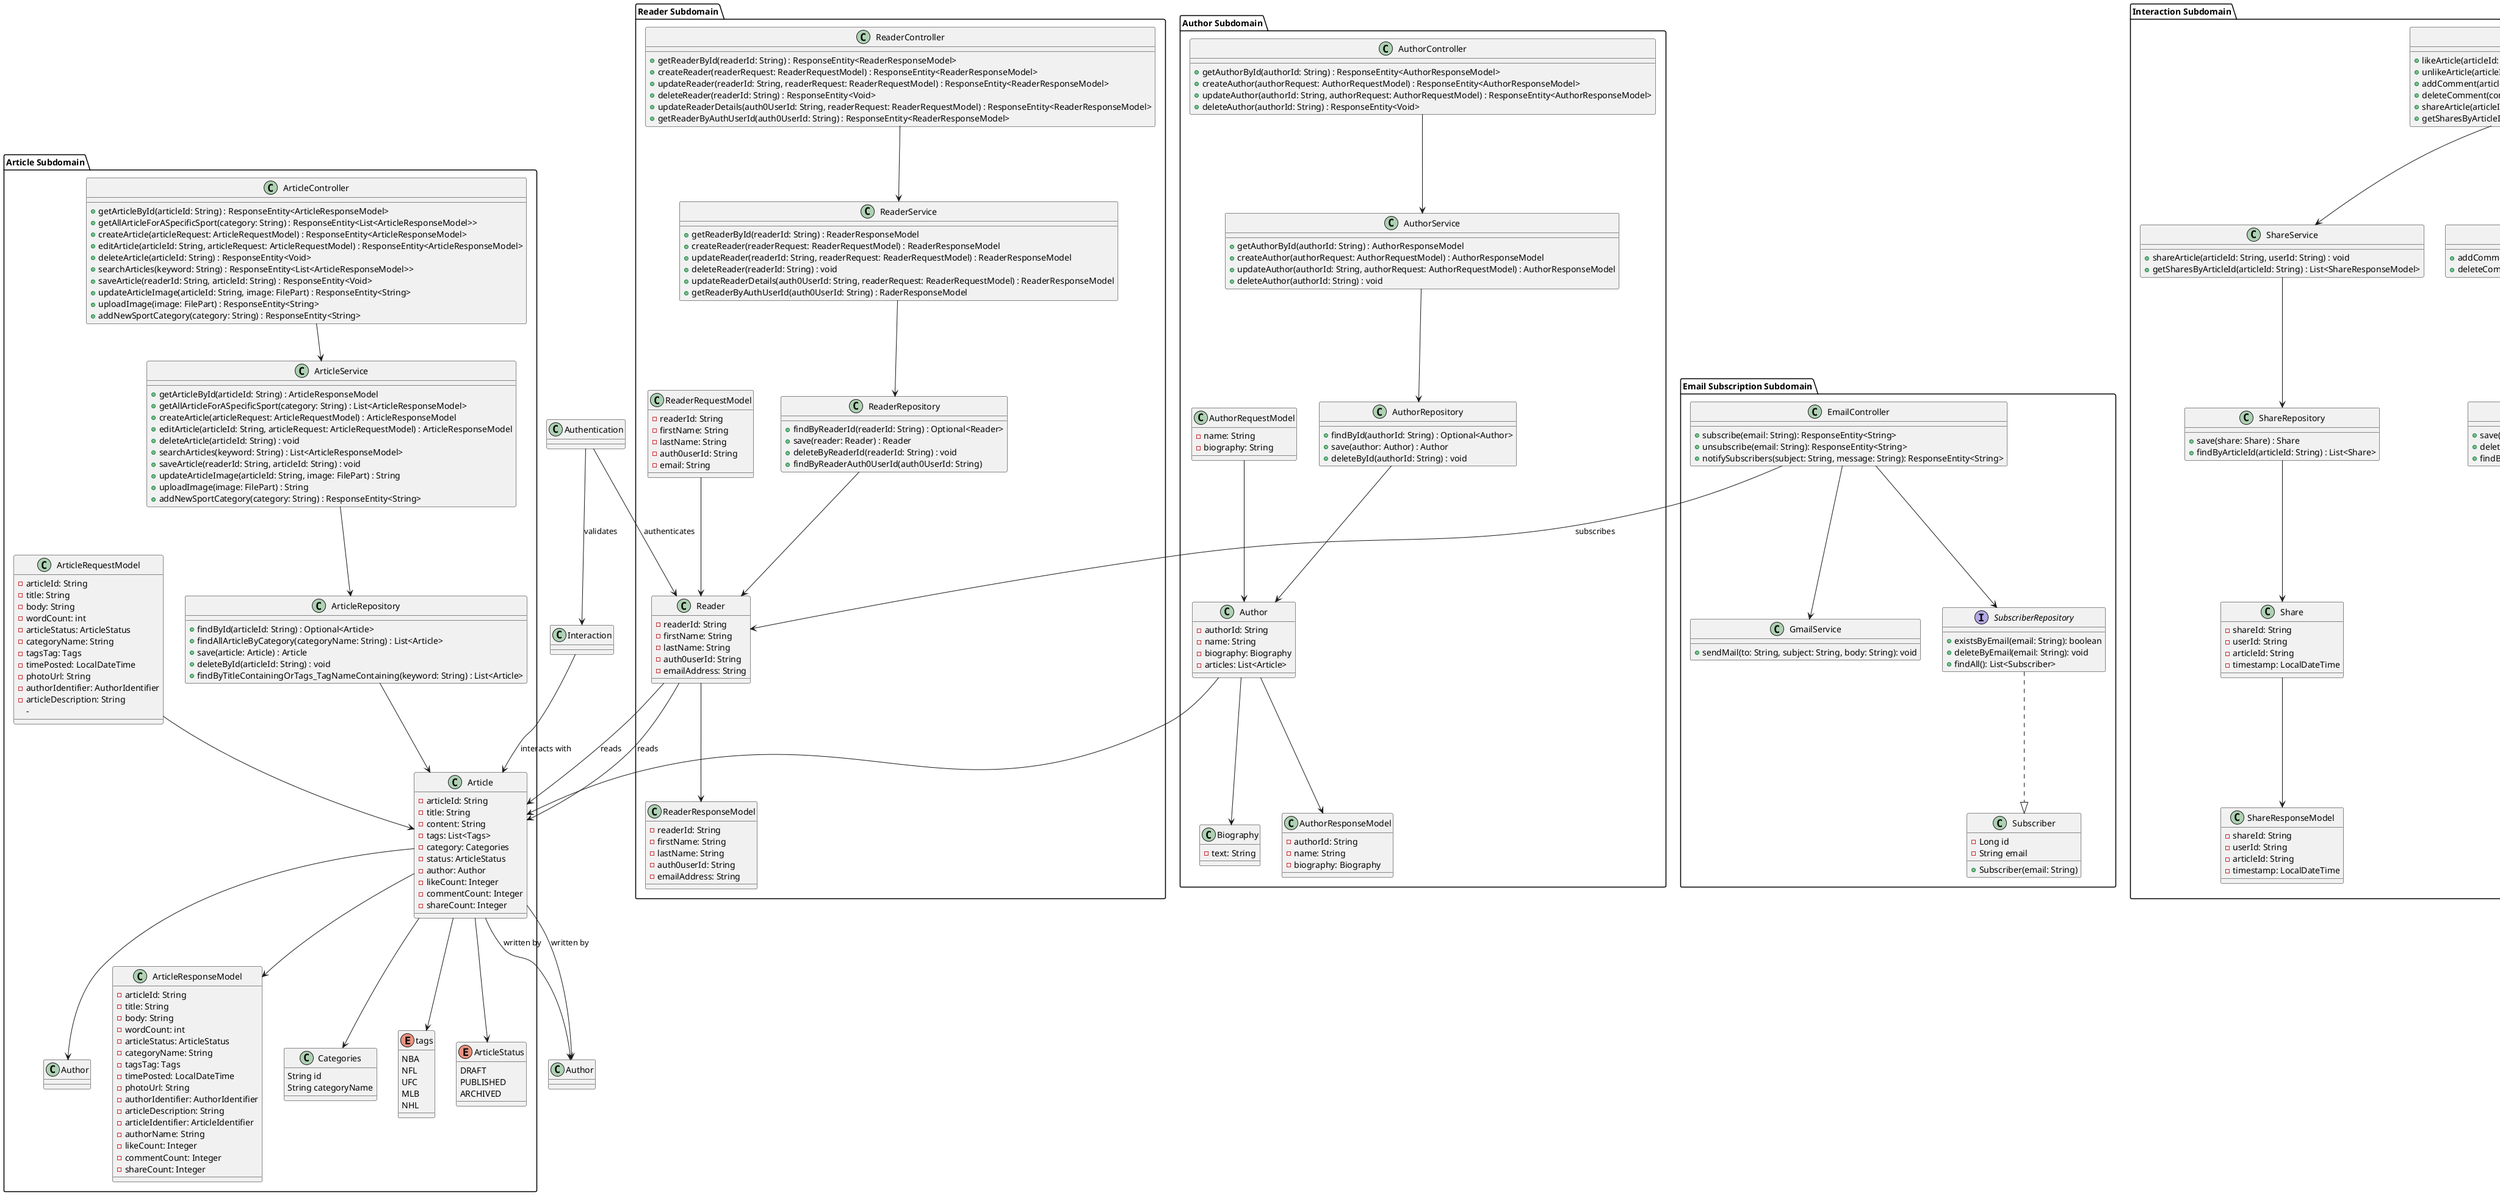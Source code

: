 @startuml

package "Article Subdomain" {
    class ArticleController {
        + getArticleById(articleId: String) : ResponseEntity<ArticleResponseModel>
        + getAllArticleForASpecificSport(category: String) : ResponseEntity<List<ArticleResponseModel>>
        + createArticle(articleRequest: ArticleRequestModel) : ResponseEntity<ArticleResponseModel>
        + editArticle(articleId: String, articleRequest: ArticleRequestModel) : ResponseEntity<ArticleResponseModel>
        + deleteArticle(articleId: String) : ResponseEntity<Void>
        + searchArticles(keyword: String) : ResponseEntity<List<ArticleResponseModel>>
        + saveArticle(readerId: String, articleId: String) : ResponseEntity<Void>
        + updateArticleImage(articleId: String, image: FilePart) : ResponseEntity<String>
        + uploadImage(image: FilePart) : ResponseEntity<String>
        + addNewSportCategory(category: String) : ResponseEntity<String>
    }

    class ArticleService {
        + getArticleById(articleId: String) : ArticleResponseModel
        + getAllArticleForASpecificSport(category: String) : List<ArticleResponseModel>
        + createArticle(articleRequest: ArticleRequestModel) : ArticleResponseModel
        + editArticle(articleId: String, articleRequest: ArticleRequestModel) : ArticleResponseModel
        + deleteArticle(articleId: String) : void
        + searchArticles(keyword: String) : List<ArticleResponseModel>
        + saveArticle(readerId: String, articleId: String) : void
        + updateArticleImage(articleId: String, image: FilePart) : String
        + uploadImage(image: FilePart) : String
        + addNewSportCategory(category: String) : ResponseEntity<String>
    }

    class ArticleRepository {
        + findById(articleId: String) : Optional<Article>
        + findAllArticleByCategory(categoryName: String) : List<Article>
        + save(article: Article) : Article
        + deleteById(articleId: String) : void
        + findByTitleContainingOrTags_TagNameContaining(keyword: String) : List<Article>
    }

    class Article {
        - articleId: String
        - title: String
        - content: String
        - tags: List<Tags>
        - category: Categories
        - status: ArticleStatus
        - author: Author
        - likeCount: Integer
        - commentCount: Integer
        - shareCount: Integer
    }

    class ArticleRequestModel {
        - articleId: String
        - title: String
        - body: String
        - wordCount: int
        - articleStatus: ArticleStatus
        - categoryName: String
        - tagsTag: Tags
        - timePosted: LocalDateTime
        - photoUrl: String
        - authorIdentifier: AuthorIdentifier
        - articleDescription: String
        - 
        }

    class ArticleResponseModel {
        - articleId: String
        - title: String
        - body: String
        - wordCount: int
        - articleStatus: ArticleStatus
        - categoryName: String
        - tagsTag: Tags
        - timePosted: LocalDateTime
        - photoUrl: String
        - authorIdentifier: AuthorIdentifier
        - articleDescription: String
        - articleIdentifier: ArticleIdentifier
        - authorName: String
        - likeCount: Integer
        - commentCount: Integer
        - shareCount: Integer
    }

    class Categories{
        String id
        String categoryName
    }

    

   enum tags {
        NBA
        NFL
        UFC
        MLB
        NHL
    }


    enum ArticleStatus {
        DRAFT
        PUBLISHED
        ARCHIVED
    }

    ArticleController --> ArticleService
    ArticleService --> ArticleRepository
    ArticleRepository --> Article
    Article --> ArticleResponseModel
    Article --> tags
    Article --> ArticleStatus
    Article --> Author
    ArticleRequestModel --> Article
    Article --> Categories
}

package "Interaction Subdomain" {
    class InteractionController {
        + likeArticle(articleId: String, userId: String) : ResponseEntity<LikeResponseModel>
        + unlikeArticle(articleId: String, userId: String) : ResponseEntity<Void>
        + addComment(articleId: String, commentRequest: CommentRequestModel) : ResponseEntity<CommentResponseModel>
        + deleteComment(commentId: String) : ResponseEntity<Void>
        + shareArticle(articleId: String, userId: String) : ResponseEntity<Void>
        + getSharesByArticleId(articleId: String) : ResponseEntity<List<ShareResponseModel>>
    }


    class ShareService{
        + shareArticle(articleId: String, userId: String) : void
        + getSharesByArticleId(articleId: String) : List<ShareResponseModel>
    }

    class ShareRepository{
        + save(share: Share) : Share
        + findByArticleId(articleId: String) : List<Share>
    }

    class Share{
        - shareId: String
        - userId: String
        - articleId: String
        - timestamp: LocalDateTime
    }

    class ShareResponseModel{
        - shareId: String
        - userId: String
        - articleId: String
        - timestamp: LocalDateTime
    }

    class LikeService {
        + likeArticle(articleId: String, userId: String) : LikeResponseModel
        + unlikeArticle(articleId: String, userId: String) : void
    }

    class CommentService {
        + addComment(articleId: String, commentRequest: CommentRequestModel) : CommentResponseModel
        + deleteComment(commentId: String) : void
    }

    class LikeRepository {
        + save(like: Like) : Like
        + findByArticleIdAndUserId(articleId: String, userId: String) : Optional<Like>
        + deleteByArticleIdAndUserId(articleId: String, userId: String) : void
    }

    class CommentRepository {
        + save(comment: Comment) : Comment
        + deleteById(commentId: String) : void
        + findById(commentId: String) : Optional<Comment>
    }

    class Like {
        - likeId: String
        - userId: String
        - articleId: String
    }

    class Comment {
        - commentId: String
        - userId: String
        - articleId: String
        - text: String
        - timestamp: LocalDateTime
    }

    class LikeResponseModel {
        - likeId: String
        - userId: String
        - articleId: String
    }

    class CommentResponseModel {
        - commentId: String
        - userId: String
        - articleId: String
        - text: String
        - timestamp: LocalDateTime
    }

    class CommentRequestModel {
        - userId: String
        - articleId: String
        - text: String
    }

    InteractionController --> LikeService
    InteractionController --> CommentService
    LikeService --> LikeRepository
    CommentService --> CommentRepository
    LikeRepository --> Like
    CommentRepository --> Comment
    Like --> LikeResponseModel
    Comment --> CommentResponseModel
    CommentRequestModel --> Comment

    InteractionController --> ShareService
    ShareService --> ShareRepository
    ShareRepository --> Share
    Share --> ShareResponseModel
}

package "Authentication Subdomain" {
    class AuthController {
        + authenticate(userRequest: UserRequestDTO) : ResponseEntity<UserResponseModel>
        + registerUser(userRequest: UserRequestDTO) : ResponseEntity<UserResponseModel>
        + createAuthor(authorRequestDto: AuthorRequestDTO) : ResponseEntity<AuthResponseModel>
        + assignRoleAuthor (userId: String) : Void
    }

    class UserService {
        + authenticate(userRequest: UserRequestDTO) : UserResponseModel
        + registerUser(userRequest: UserRequestDTO) : UserResponseModel
        + createAuthor(authorRequestDto: AuthorRequestDTO) : ResponseEntity<AuthResponseModel>
        + assignRoleAuthor (userId: String) : Void
    }

    class UserRepository {
        + findByUsername(username: String) : Optional<User>
        + save(user: User) : User
    }

    class AuthorResponseModel {
         - firstName: String
        - lastName: String
        - email: String
    }

    class AuthorRequestDTO {
        - firstName: String
        - lastName: String
        - email: String
        - password: String
    }

    class User {
        - userId: String
        - username: String
        - passwordHash: String
    }

    AuthController --> UserService
    UserService --> UserRepository
    UserRepository --> User
    User --> UserResponseModel
    UserRequestDTO --> User
}

package "Reader Subdomain" {
    class ReaderController {
        + getReaderById(readerId: String) : ResponseEntity<ReaderResponseModel>
        + createReader(readerRequest: ReaderRequestModel) : ResponseEntity<ReaderResponseModel>
        + updateReader(readerId: String, readerRequest: ReaderRequestModel) : ResponseEntity<ReaderResponseModel>
        + deleteReader(readerId: String) : ResponseEntity<Void>
        + updateReaderDetails(auth0UserId: String, readerRequest: ReaderRequestModel) : ResponseEntity<ReaderResponseModel>
        + getReaderByAuthUserId(auth0UserId: String) : ResponseEntity<ReaderResponseModel>
    }

    class ReaderService {
        + getReaderById(readerId: String) : ReaderResponseModel
        + createReader(readerRequest: ReaderRequestModel) : ReaderResponseModel
        + updateReader(readerId: String, readerRequest: ReaderRequestModel) : ReaderResponseModel
        + deleteReader(readerId: String) : void
        + updateReaderDetails(auth0UserId: String, readerRequest: ReaderRequestModel) : ReaderResponseModel
        + getReaderByAuthUserId(auth0UserId: String) : RaderResponseModel
    }

    class ReaderRepository {
        + findByReaderId(readerId: String) : Optional<Reader>
        + save(reader: Reader) : Reader
        + deleteByReaderId(readerId: String) : void
        + findByReaderAuth0UserId(auth0UserId: String) 
    }

    class Reader {
        - readerId: String
        - firstName: String
        - lastName: String
        - auth0userId: String
        - emailAddress: String
    }

    class ReaderRequestModel {
        - readerId: String
        - firstName: String
        - lastName: String
        - auth0userId: String
        - email: String
    }

    class ReaderResponseModel {
        - readerId: String
        - firstName: String
        - lastName: String
        - auth0userId: String
        - emailAddress: String
    }

    ReaderController --> ReaderService
    ReaderService --> ReaderRepository
    ReaderRepository --> Reader
    ReaderRequestModel --> Reader
    Reader --> ReaderResponseModel
}

package "Author Subdomain" {
    class AuthorController {
        + getAuthorById(authorId: String) : ResponseEntity<AuthorResponseModel>
        + createAuthor(authorRequest: AuthorRequestModel) : ResponseEntity<AuthorResponseModel>
        + updateAuthor(authorId: String, authorRequest: AuthorRequestModel) : ResponseEntity<AuthorResponseModel>
        + deleteAuthor(authorId: String) : ResponseEntity<Void>
    }

    class AuthorService {
        + getAuthorById(authorId: String) : AuthorResponseModel
        + createAuthor(authorRequest: AuthorRequestModel) : AuthorResponseModel
        + updateAuthor(authorId: String, authorRequest: AuthorRequestModel) : AuthorResponseModel
        + deleteAuthor(authorId: String) : void
    }

    class AuthorRepository {
        + findById(authorId: String) : Optional<Author>
        + save(author: Author) : Author
        + deleteById(authorId: String) : void
    }

    class Author {
        - authorId: String
        - name: String
        - biography: Biography
        - articles: List<Article>
    }

    class Biography {
        - text: String
    }

    class AuthorRequestModel {
        - name: String
        - biography: String
    }

    class AuthorResponseModel {
        - authorId: String
        - name: String
        - biography: Biography
    }

    AuthorController --> AuthorService
    AuthorService --> AuthorRepository
    AuthorRepository --> Author
    Author --> Biography
    Author --> Article
    AuthorRequestModel --> Author
    Author --> AuthorResponseModel
}

' Subdomain Relationships
Article --> Author : "written by"
Reader --> Article : "reads"
Interaction --> Article : "interacts with"
Authentication --> Reader : "authenticates"
Authentication --> Interaction : "validates"

package "Email Subscription Subdomain" {
    class EmailController {
        + subscribe(email: String): ResponseEntity<String>
        + unsubscribe(email: String): ResponseEntity<String>
        + notifySubscribers(subject: String, message: String): ResponseEntity<String>
    }

    class GmailService {
        + sendMail(to: String, subject: String, body: String): void
    }

    class Subscriber {
        - Long id
        - String email
        + Subscriber(email: String)
    }

    interface SubscriberRepository {
        + existsByEmail(email: String): boolean
        + deleteByEmail(email: String): void
        + findAll(): List<Subscriber>
    }

    EmailController --> GmailService
    EmailController --> SubscriberRepository
    SubscriberRepository ..|> Subscriber
}

' Subdomain Relationships
Article --> Author : "written by"
Reader --> Article : "reads"
EmailController --> Reader : "subscribes"

@enduml
